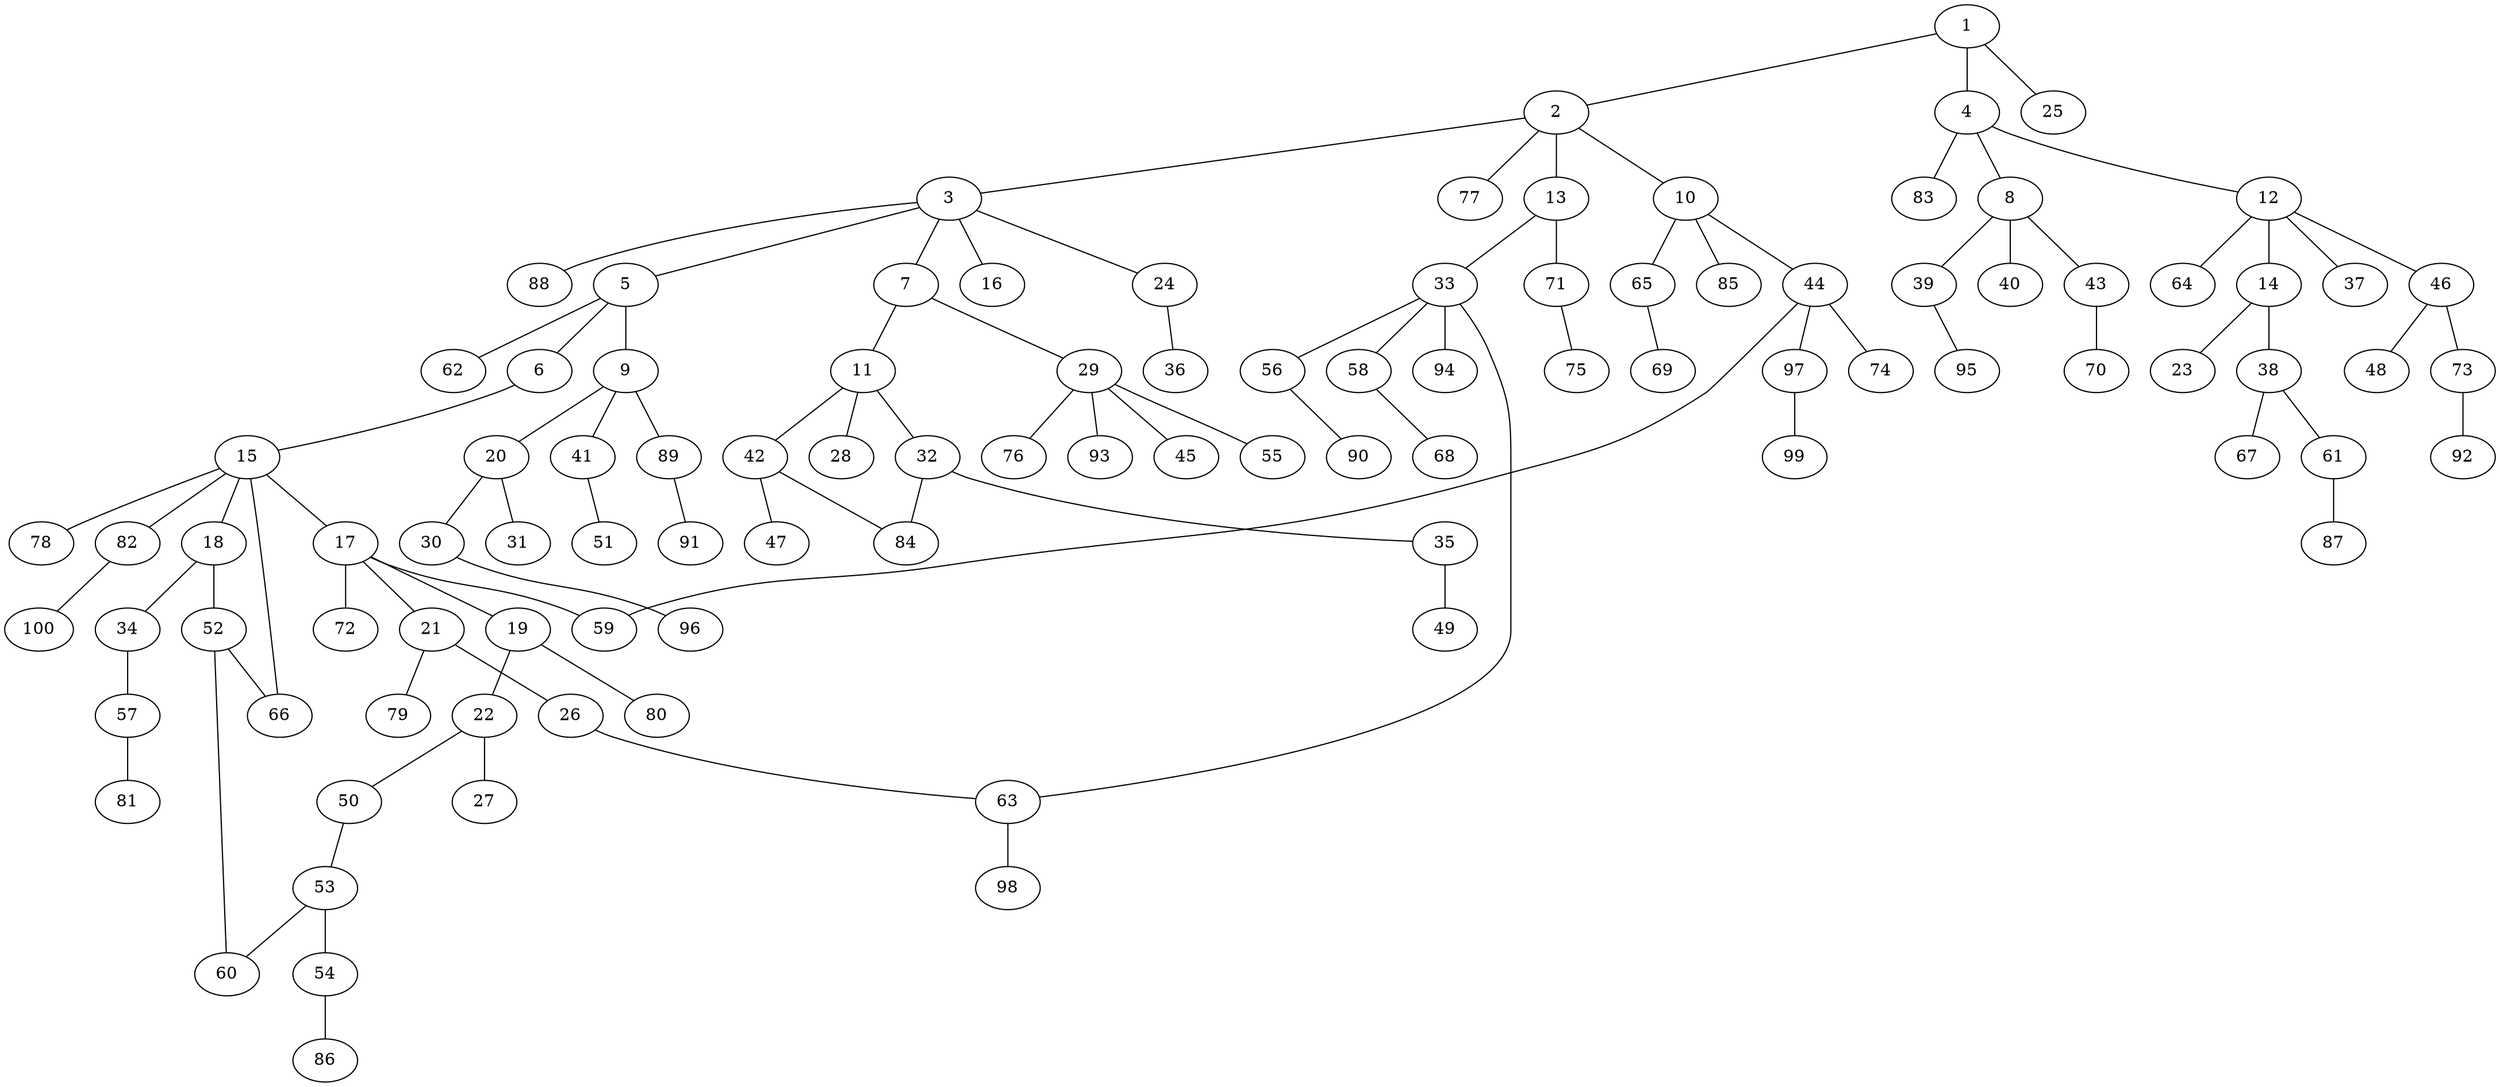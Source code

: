 graph graphname {1--2
1--4
1--25
2--3
2--10
2--13
2--77
3--5
3--7
3--16
3--24
3--88
4--8
4--12
4--83
5--6
5--9
5--62
6--15
7--11
7--29
8--39
8--40
8--43
9--20
9--41
9--89
10--44
10--65
10--85
11--28
11--32
11--42
12--14
12--37
12--46
12--64
13--33
13--71
14--23
14--38
15--17
15--18
15--66
15--78
15--82
17--19
17--21
17--59
17--72
18--34
18--52
19--22
19--80
20--30
20--31
21--26
21--79
22--27
22--50
24--36
26--63
29--45
29--55
29--76
29--93
30--96
32--35
32--84
33--56
33--58
33--63
33--94
34--57
35--49
38--61
38--67
39--95
41--51
42--47
42--84
43--70
44--59
44--74
44--97
46--48
46--73
50--53
52--60
52--66
53--54
53--60
54--86
56--90
57--81
58--68
61--87
63--98
65--69
71--75
73--92
82--100
89--91
97--99
}